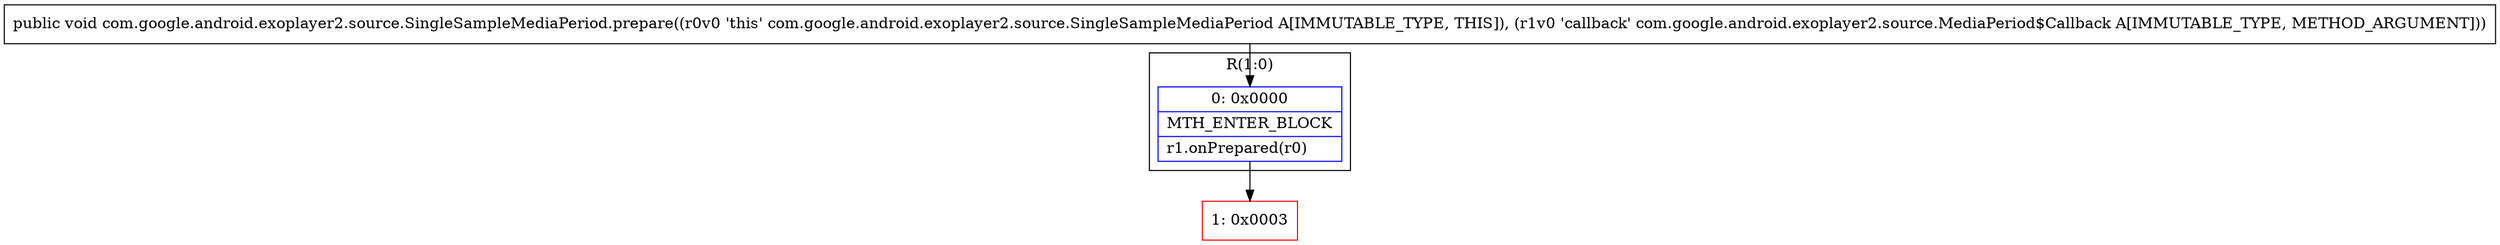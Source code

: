 digraph "CFG forcom.google.android.exoplayer2.source.SingleSampleMediaPeriod.prepare(Lcom\/google\/android\/exoplayer2\/source\/MediaPeriod$Callback;)V" {
subgraph cluster_Region_1037407799 {
label = "R(1:0)";
node [shape=record,color=blue];
Node_0 [shape=record,label="{0\:\ 0x0000|MTH_ENTER_BLOCK\l|r1.onPrepared(r0)\l}"];
}
Node_1 [shape=record,color=red,label="{1\:\ 0x0003}"];
MethodNode[shape=record,label="{public void com.google.android.exoplayer2.source.SingleSampleMediaPeriod.prepare((r0v0 'this' com.google.android.exoplayer2.source.SingleSampleMediaPeriod A[IMMUTABLE_TYPE, THIS]), (r1v0 'callback' com.google.android.exoplayer2.source.MediaPeriod$Callback A[IMMUTABLE_TYPE, METHOD_ARGUMENT])) }"];
MethodNode -> Node_0;
Node_0 -> Node_1;
}

